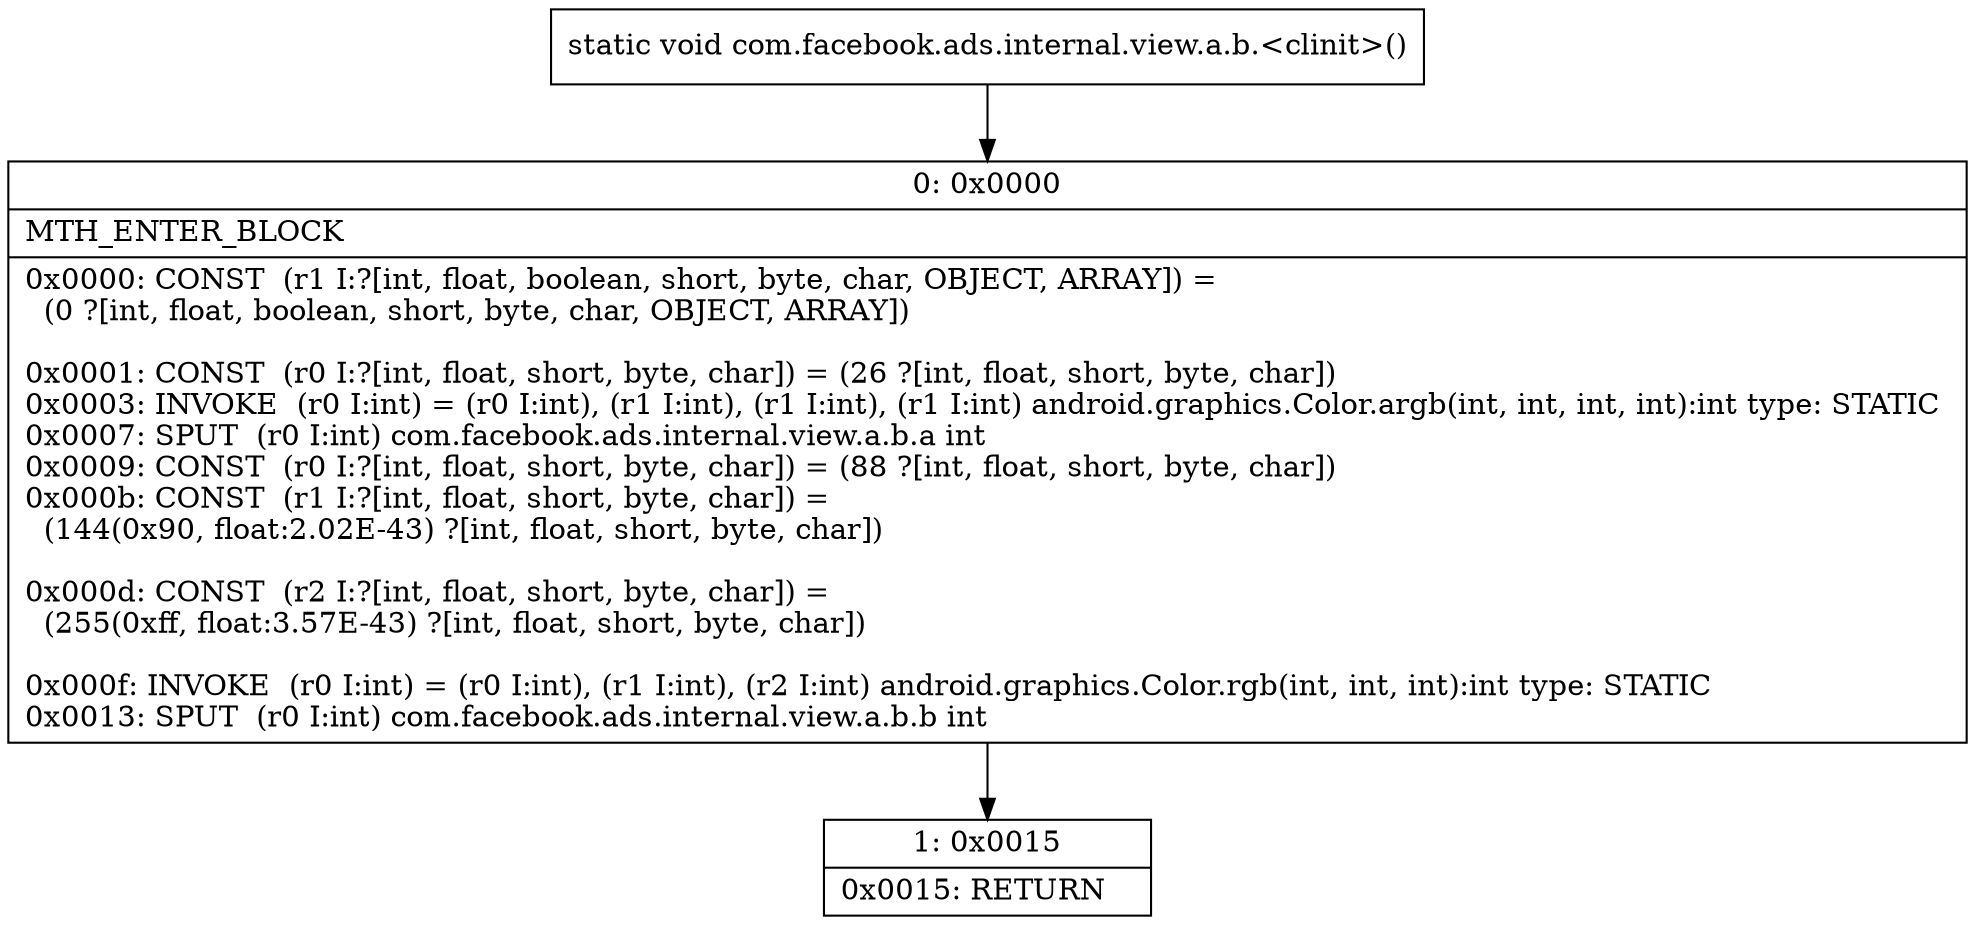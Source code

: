 digraph "CFG forcom.facebook.ads.internal.view.a.b.\<clinit\>()V" {
Node_0 [shape=record,label="{0\:\ 0x0000|MTH_ENTER_BLOCK\l|0x0000: CONST  (r1 I:?[int, float, boolean, short, byte, char, OBJECT, ARRAY]) = \l  (0 ?[int, float, boolean, short, byte, char, OBJECT, ARRAY])\l \l0x0001: CONST  (r0 I:?[int, float, short, byte, char]) = (26 ?[int, float, short, byte, char]) \l0x0003: INVOKE  (r0 I:int) = (r0 I:int), (r1 I:int), (r1 I:int), (r1 I:int) android.graphics.Color.argb(int, int, int, int):int type: STATIC \l0x0007: SPUT  (r0 I:int) com.facebook.ads.internal.view.a.b.a int \l0x0009: CONST  (r0 I:?[int, float, short, byte, char]) = (88 ?[int, float, short, byte, char]) \l0x000b: CONST  (r1 I:?[int, float, short, byte, char]) = \l  (144(0x90, float:2.02E\-43) ?[int, float, short, byte, char])\l \l0x000d: CONST  (r2 I:?[int, float, short, byte, char]) = \l  (255(0xff, float:3.57E\-43) ?[int, float, short, byte, char])\l \l0x000f: INVOKE  (r0 I:int) = (r0 I:int), (r1 I:int), (r2 I:int) android.graphics.Color.rgb(int, int, int):int type: STATIC \l0x0013: SPUT  (r0 I:int) com.facebook.ads.internal.view.a.b.b int \l}"];
Node_1 [shape=record,label="{1\:\ 0x0015|0x0015: RETURN   \l}"];
MethodNode[shape=record,label="{static void com.facebook.ads.internal.view.a.b.\<clinit\>() }"];
MethodNode -> Node_0;
Node_0 -> Node_1;
}

